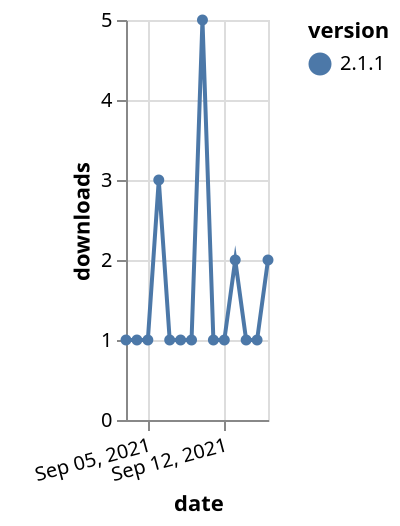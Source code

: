{"$schema": "https://vega.github.io/schema/vega-lite/v5.json", "description": "A simple bar chart with embedded data.", "data": {"values": [{"date": "2021-09-03", "total": 306, "delta": 1, "version": "2.1.1"}, {"date": "2021-09-04", "total": 307, "delta": 1, "version": "2.1.1"}, {"date": "2021-09-05", "total": 308, "delta": 1, "version": "2.1.1"}, {"date": "2021-09-06", "total": 311, "delta": 3, "version": "2.1.1"}, {"date": "2021-09-07", "total": 312, "delta": 1, "version": "2.1.1"}, {"date": "2021-09-08", "total": 313, "delta": 1, "version": "2.1.1"}, {"date": "2021-09-09", "total": 314, "delta": 1, "version": "2.1.1"}, {"date": "2021-09-10", "total": 319, "delta": 5, "version": "2.1.1"}, {"date": "2021-09-11", "total": 320, "delta": 1, "version": "2.1.1"}, {"date": "2021-09-12", "total": 321, "delta": 1, "version": "2.1.1"}, {"date": "2021-09-13", "total": 323, "delta": 2, "version": "2.1.1"}, {"date": "2021-09-14", "total": 324, "delta": 1, "version": "2.1.1"}, {"date": "2021-09-15", "total": 325, "delta": 1, "version": "2.1.1"}, {"date": "2021-09-16", "total": 327, "delta": 2, "version": "2.1.1"}]}, "width": "container", "mark": {"type": "line", "point": {"filled": true}}, "encoding": {"x": {"field": "date", "type": "temporal", "timeUnit": "yearmonthdate", "title": "date", "axis": {"labelAngle": -15}}, "y": {"field": "delta", "type": "quantitative", "title": "downloads"}, "color": {"field": "version", "type": "nominal"}, "tooltip": {"field": "delta"}}}